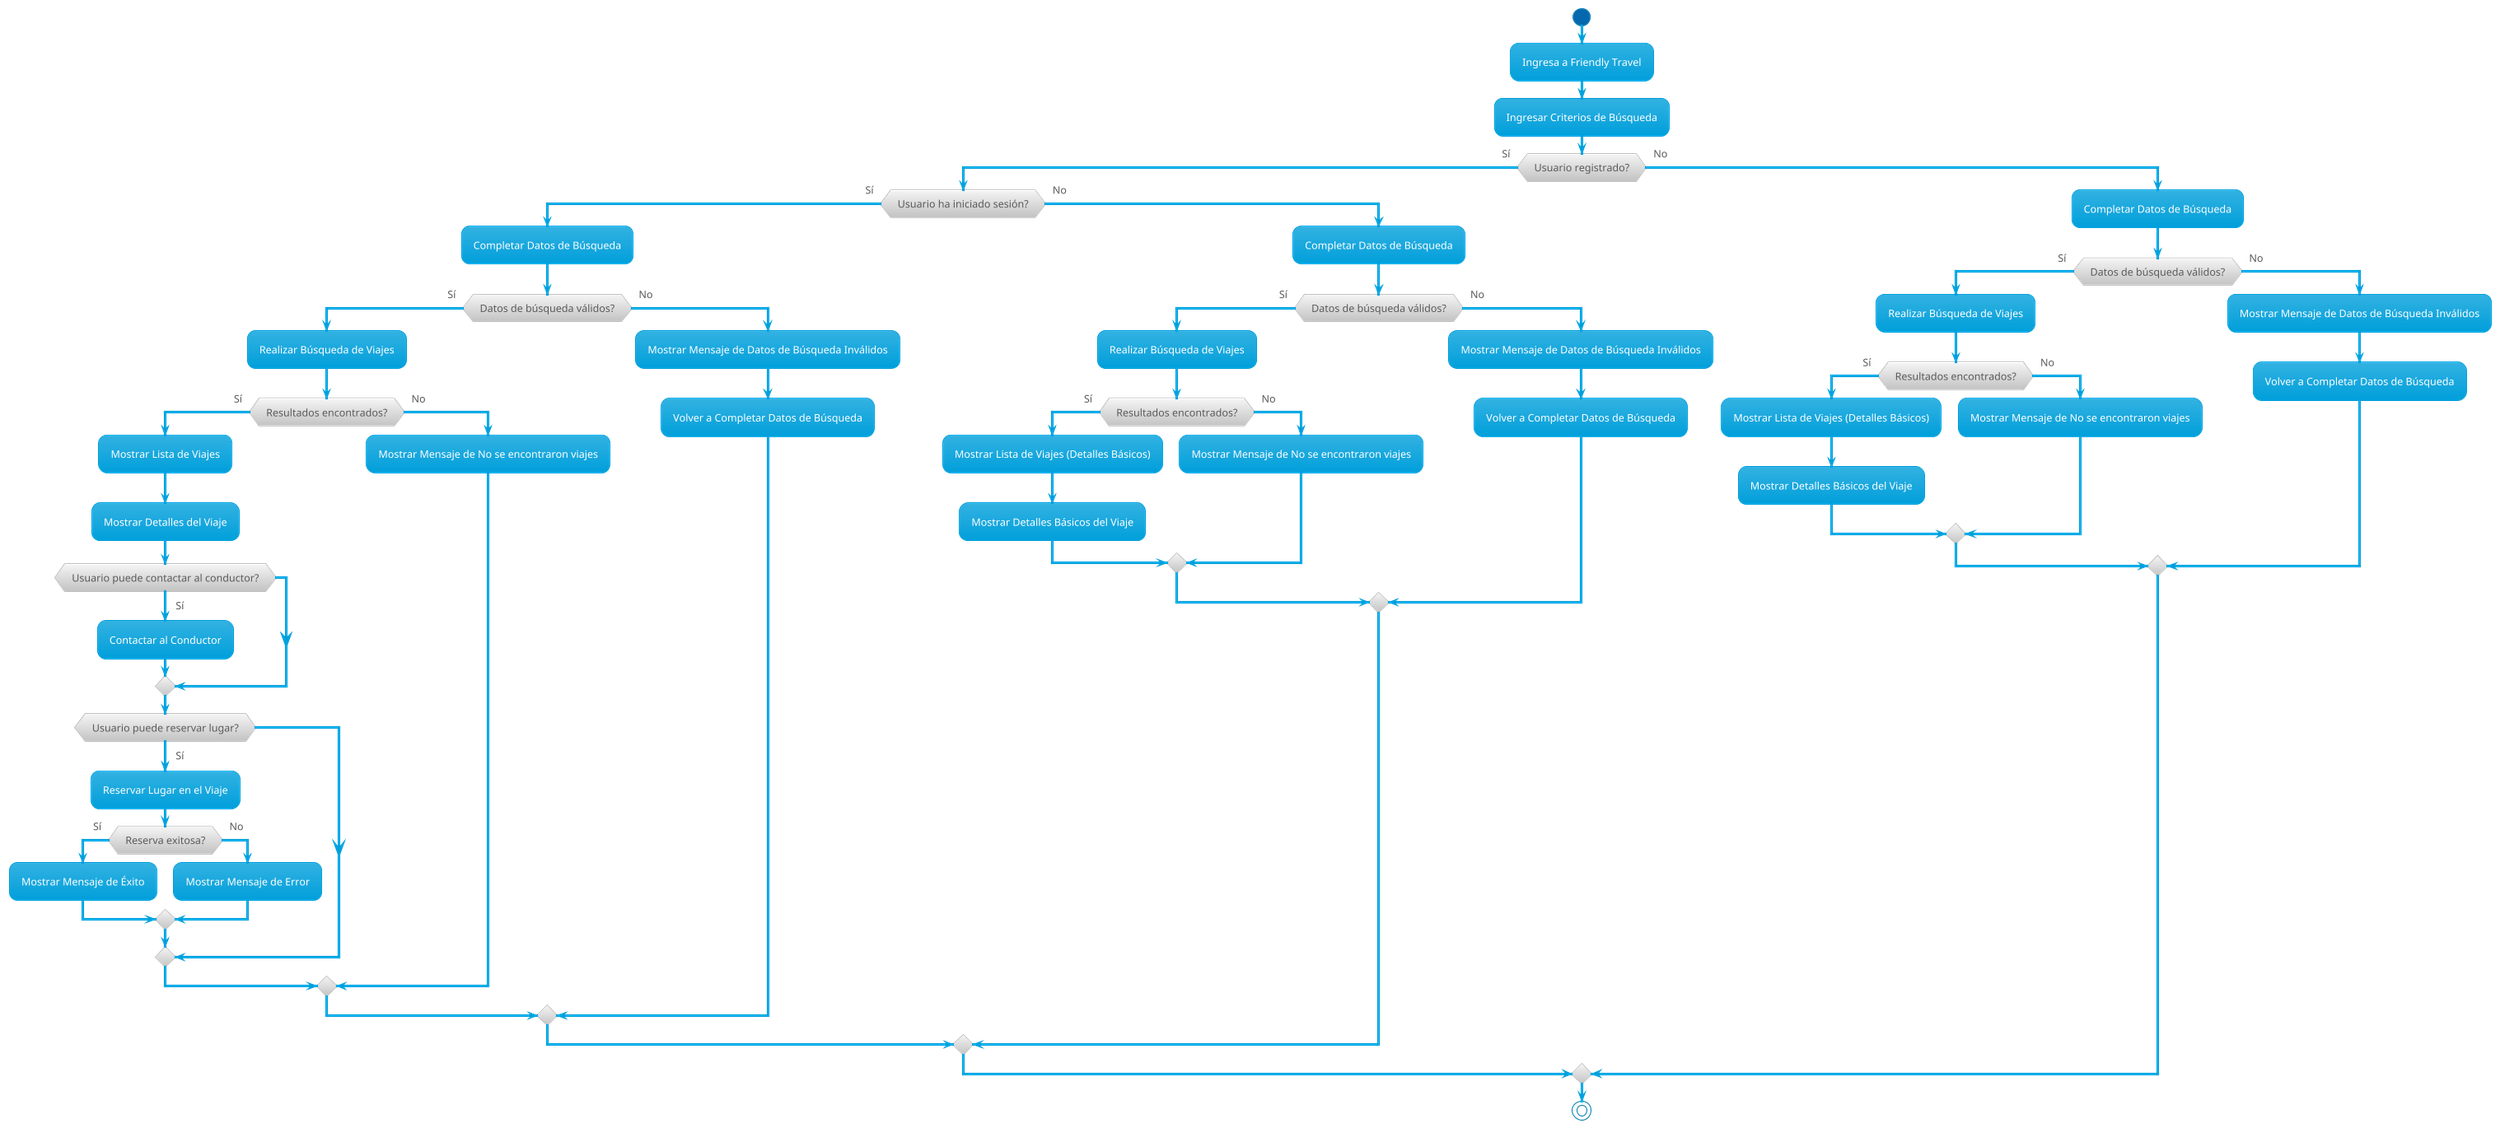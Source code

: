 @startuml Activity Diagram RF 04, 09, 12, 16 - Alto nivel
!theme bluegray
start
:Ingresa a Friendly Travel;
:Ingresar Criterios de Búsqueda;
if (Usuario registrado?) then (Sí)
    if (Usuario ha iniciado sesión?) then (Sí)
        :Completar Datos de Búsqueda;
        if (Datos de búsqueda válidos?) then (Sí)
            :Realizar Búsqueda de Viajes;
            if (Resultados encontrados?) then (Sí)
                :Mostrar Lista de Viajes;
                :Mostrar Detalles del Viaje;
                if (Usuario puede contactar al conductor?) then (Sí)
                    :Contactar al Conductor;
                endif
                if (Usuario puede reservar lugar?) then (Sí)
                    :Reservar Lugar en el Viaje;
                    if (Reserva exitosa?) then (Sí)
                        :Mostrar Mensaje de Éxito;
                    else (No)
                        :Mostrar Mensaje de Error;
                    endif
                endif
            else (No)
                :Mostrar Mensaje de No se encontraron viajes;
            endif
        else (No)
            :Mostrar Mensaje de Datos de Búsqueda Inválidos;
            :Volver a Completar Datos de Búsqueda;
        endif
    else (No)
        :Completar Datos de Búsqueda;
        if (Datos de búsqueda válidos?) then (Sí)
            :Realizar Búsqueda de Viajes;
            if (Resultados encontrados?) then (Sí)
                :Mostrar Lista de Viajes (Detalles Básicos);
                :Mostrar Detalles Básicos del Viaje;
            else (No)
                :Mostrar Mensaje de No se encontraron viajes;
            endif
        else (No)
            :Mostrar Mensaje de Datos de Búsqueda Inválidos;
            :Volver a Completar Datos de Búsqueda;
        endif
    endif
else (No)
    :Completar Datos de Búsqueda;
    if (Datos de búsqueda válidos?) then (Sí)
        :Realizar Búsqueda de Viajes;
        if (Resultados encontrados?) then (Sí)
            :Mostrar Lista de Viajes (Detalles Básicos);
            :Mostrar Detalles Básicos del Viaje;
        else (No)
            :Mostrar Mensaje de No se encontraron viajes;
        endif
    else (No)
        :Mostrar Mensaje de Datos de Búsqueda Inválidos;
        :Volver a Completar Datos de Búsqueda;
    endif
endif
stop
@enduml
